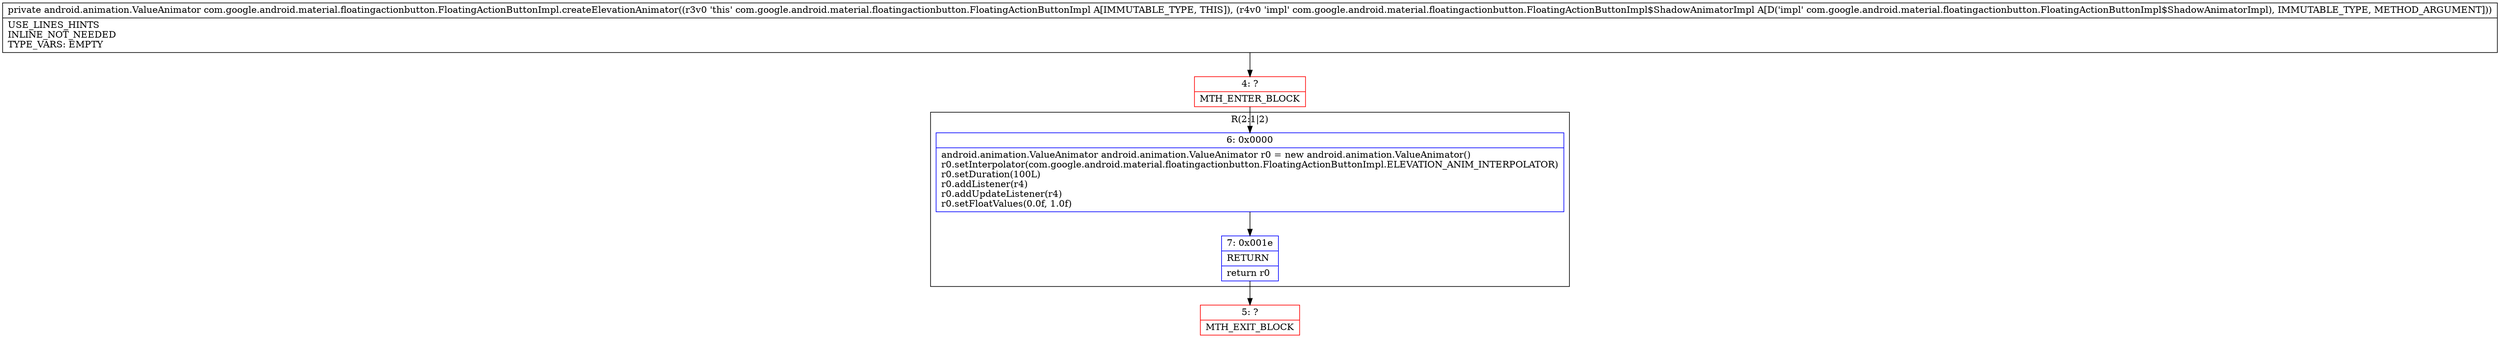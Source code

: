 digraph "CFG forcom.google.android.material.floatingactionbutton.FloatingActionButtonImpl.createElevationAnimator(Lcom\/google\/android\/material\/floatingactionbutton\/FloatingActionButtonImpl$ShadowAnimatorImpl;)Landroid\/animation\/ValueAnimator;" {
subgraph cluster_Region_726364120 {
label = "R(2:1|2)";
node [shape=record,color=blue];
Node_6 [shape=record,label="{6\:\ 0x0000|android.animation.ValueAnimator android.animation.ValueAnimator r0 = new android.animation.ValueAnimator()\lr0.setInterpolator(com.google.android.material.floatingactionbutton.FloatingActionButtonImpl.ELEVATION_ANIM_INTERPOLATOR)\lr0.setDuration(100L)\lr0.addListener(r4)\lr0.addUpdateListener(r4)\lr0.setFloatValues(0.0f, 1.0f)\l}"];
Node_7 [shape=record,label="{7\:\ 0x001e|RETURN\l|return r0\l}"];
}
Node_4 [shape=record,color=red,label="{4\:\ ?|MTH_ENTER_BLOCK\l}"];
Node_5 [shape=record,color=red,label="{5\:\ ?|MTH_EXIT_BLOCK\l}"];
MethodNode[shape=record,label="{private android.animation.ValueAnimator com.google.android.material.floatingactionbutton.FloatingActionButtonImpl.createElevationAnimator((r3v0 'this' com.google.android.material.floatingactionbutton.FloatingActionButtonImpl A[IMMUTABLE_TYPE, THIS]), (r4v0 'impl' com.google.android.material.floatingactionbutton.FloatingActionButtonImpl$ShadowAnimatorImpl A[D('impl' com.google.android.material.floatingactionbutton.FloatingActionButtonImpl$ShadowAnimatorImpl), IMMUTABLE_TYPE, METHOD_ARGUMENT]))  | USE_LINES_HINTS\lINLINE_NOT_NEEDED\lTYPE_VARS: EMPTY\l}"];
MethodNode -> Node_4;Node_6 -> Node_7;
Node_7 -> Node_5;
Node_4 -> Node_6;
}

